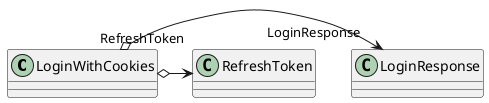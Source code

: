 @startuml
class LoginWithCookies {
}
LoginWithCookies o-> "LoginResponse" LoginResponse
LoginWithCookies o-> "RefreshToken" RefreshToken
@enduml
